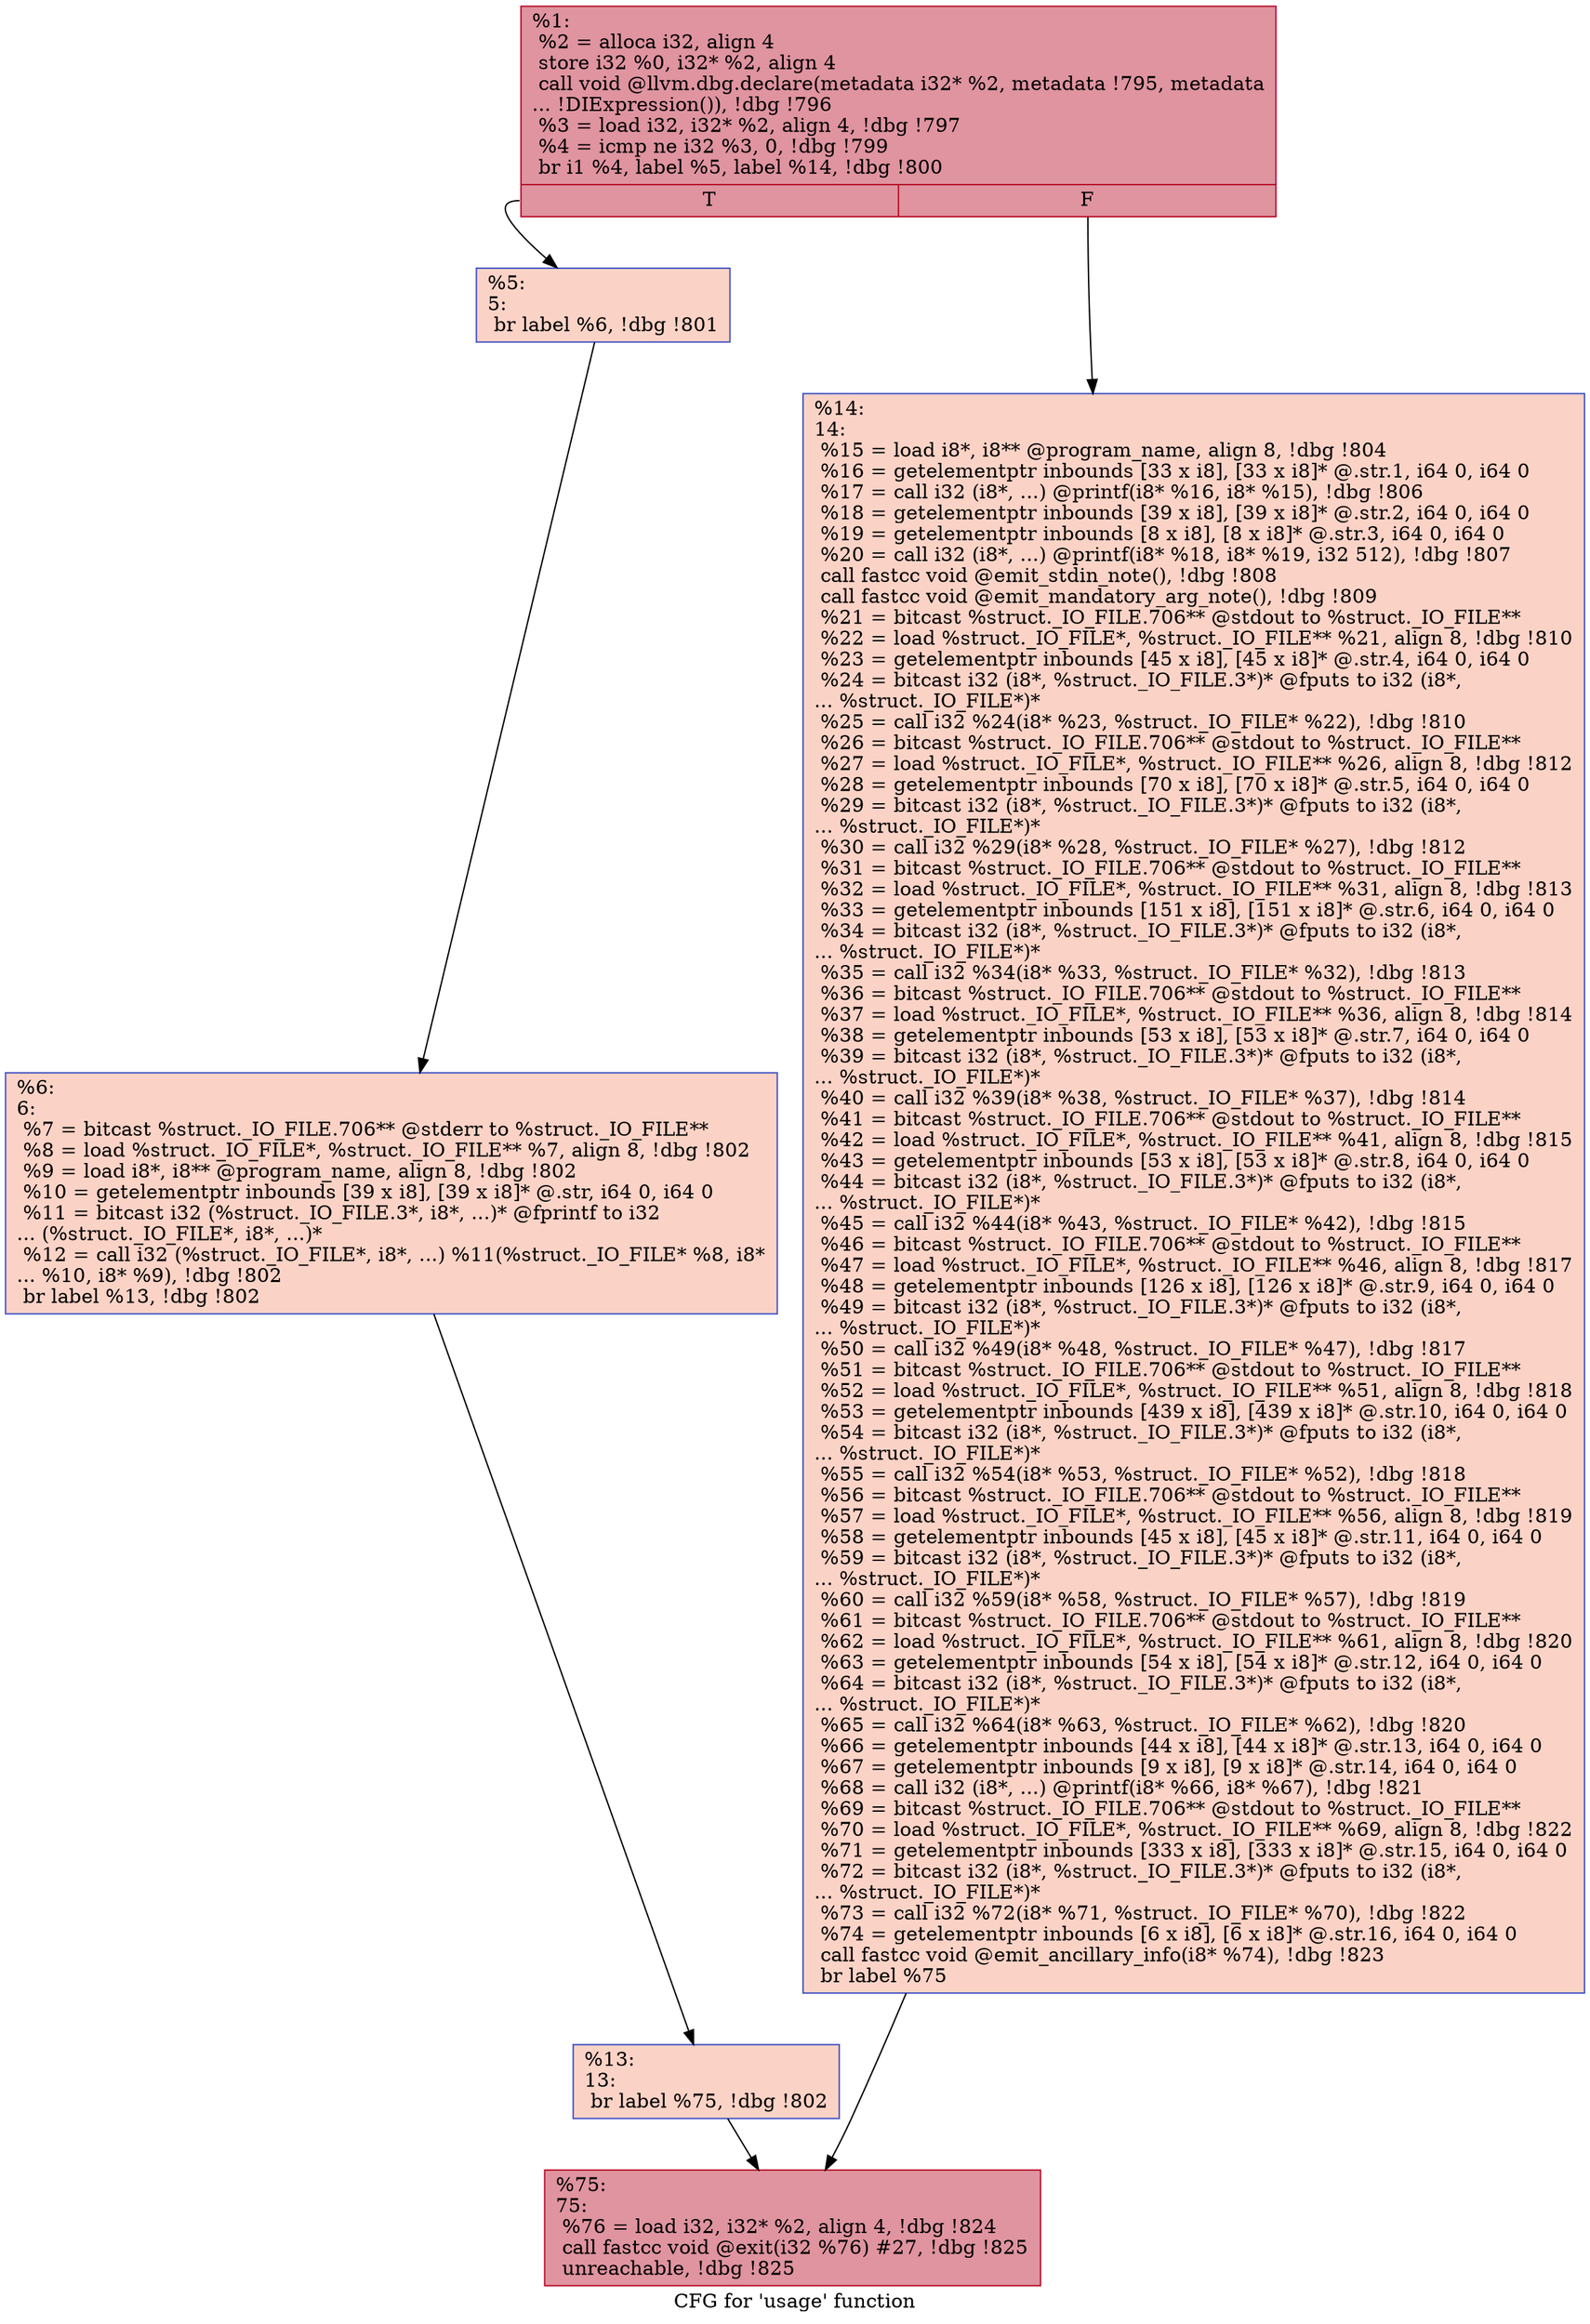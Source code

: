 digraph "CFG for 'usage' function" {
	label="CFG for 'usage' function";

	Node0x20a4bc0 [shape=record,color="#b70d28ff", style=filled, fillcolor="#b70d2870",label="{%1:\l  %2 = alloca i32, align 4\l  store i32 %0, i32* %2, align 4\l  call void @llvm.dbg.declare(metadata i32* %2, metadata !795, metadata\l... !DIExpression()), !dbg !796\l  %3 = load i32, i32* %2, align 4, !dbg !797\l  %4 = icmp ne i32 %3, 0, !dbg !799\l  br i1 %4, label %5, label %14, !dbg !800\l|{<s0>T|<s1>F}}"];
	Node0x20a4bc0:s0 -> Node0x20d6aa0;
	Node0x20a4bc0:s1 -> Node0x20d6b90;
	Node0x20d6aa0 [shape=record,color="#3d50c3ff", style=filled, fillcolor="#f59c7d70",label="{%5:\l5:                                                \l  br label %6, !dbg !801\l}"];
	Node0x20d6aa0 -> Node0x20d6af0;
	Node0x20d6af0 [shape=record,color="#3d50c3ff", style=filled, fillcolor="#f59c7d70",label="{%6:\l6:                                                \l  %7 = bitcast %struct._IO_FILE.706** @stderr to %struct._IO_FILE**\l  %8 = load %struct._IO_FILE*, %struct._IO_FILE** %7, align 8, !dbg !802\l  %9 = load i8*, i8** @program_name, align 8, !dbg !802\l  %10 = getelementptr inbounds [39 x i8], [39 x i8]* @.str, i64 0, i64 0\l  %11 = bitcast i32 (%struct._IO_FILE.3*, i8*, ...)* @fprintf to i32\l... (%struct._IO_FILE*, i8*, ...)*\l  %12 = call i32 (%struct._IO_FILE*, i8*, ...) %11(%struct._IO_FILE* %8, i8*\l... %10, i8* %9), !dbg !802\l  br label %13, !dbg !802\l}"];
	Node0x20d6af0 -> Node0x20d6b40;
	Node0x20d6b40 [shape=record,color="#3d50c3ff", style=filled, fillcolor="#f59c7d70",label="{%13:\l13:                                               \l  br label %75, !dbg !802\l}"];
	Node0x20d6b40 -> Node0x20d6be0;
	Node0x20d6b90 [shape=record,color="#3d50c3ff", style=filled, fillcolor="#f59c7d70",label="{%14:\l14:                                               \l  %15 = load i8*, i8** @program_name, align 8, !dbg !804\l  %16 = getelementptr inbounds [33 x i8], [33 x i8]* @.str.1, i64 0, i64 0\l  %17 = call i32 (i8*, ...) @printf(i8* %16, i8* %15), !dbg !806\l  %18 = getelementptr inbounds [39 x i8], [39 x i8]* @.str.2, i64 0, i64 0\l  %19 = getelementptr inbounds [8 x i8], [8 x i8]* @.str.3, i64 0, i64 0\l  %20 = call i32 (i8*, ...) @printf(i8* %18, i8* %19, i32 512), !dbg !807\l  call fastcc void @emit_stdin_note(), !dbg !808\l  call fastcc void @emit_mandatory_arg_note(), !dbg !809\l  %21 = bitcast %struct._IO_FILE.706** @stdout to %struct._IO_FILE**\l  %22 = load %struct._IO_FILE*, %struct._IO_FILE** %21, align 8, !dbg !810\l  %23 = getelementptr inbounds [45 x i8], [45 x i8]* @.str.4, i64 0, i64 0\l  %24 = bitcast i32 (i8*, %struct._IO_FILE.3*)* @fputs to i32 (i8*,\l... %struct._IO_FILE*)*\l  %25 = call i32 %24(i8* %23, %struct._IO_FILE* %22), !dbg !810\l  %26 = bitcast %struct._IO_FILE.706** @stdout to %struct._IO_FILE**\l  %27 = load %struct._IO_FILE*, %struct._IO_FILE** %26, align 8, !dbg !812\l  %28 = getelementptr inbounds [70 x i8], [70 x i8]* @.str.5, i64 0, i64 0\l  %29 = bitcast i32 (i8*, %struct._IO_FILE.3*)* @fputs to i32 (i8*,\l... %struct._IO_FILE*)*\l  %30 = call i32 %29(i8* %28, %struct._IO_FILE* %27), !dbg !812\l  %31 = bitcast %struct._IO_FILE.706** @stdout to %struct._IO_FILE**\l  %32 = load %struct._IO_FILE*, %struct._IO_FILE** %31, align 8, !dbg !813\l  %33 = getelementptr inbounds [151 x i8], [151 x i8]* @.str.6, i64 0, i64 0\l  %34 = bitcast i32 (i8*, %struct._IO_FILE.3*)* @fputs to i32 (i8*,\l... %struct._IO_FILE*)*\l  %35 = call i32 %34(i8* %33, %struct._IO_FILE* %32), !dbg !813\l  %36 = bitcast %struct._IO_FILE.706** @stdout to %struct._IO_FILE**\l  %37 = load %struct._IO_FILE*, %struct._IO_FILE** %36, align 8, !dbg !814\l  %38 = getelementptr inbounds [53 x i8], [53 x i8]* @.str.7, i64 0, i64 0\l  %39 = bitcast i32 (i8*, %struct._IO_FILE.3*)* @fputs to i32 (i8*,\l... %struct._IO_FILE*)*\l  %40 = call i32 %39(i8* %38, %struct._IO_FILE* %37), !dbg !814\l  %41 = bitcast %struct._IO_FILE.706** @stdout to %struct._IO_FILE**\l  %42 = load %struct._IO_FILE*, %struct._IO_FILE** %41, align 8, !dbg !815\l  %43 = getelementptr inbounds [53 x i8], [53 x i8]* @.str.8, i64 0, i64 0\l  %44 = bitcast i32 (i8*, %struct._IO_FILE.3*)* @fputs to i32 (i8*,\l... %struct._IO_FILE*)*\l  %45 = call i32 %44(i8* %43, %struct._IO_FILE* %42), !dbg !815\l  %46 = bitcast %struct._IO_FILE.706** @stdout to %struct._IO_FILE**\l  %47 = load %struct._IO_FILE*, %struct._IO_FILE** %46, align 8, !dbg !817\l  %48 = getelementptr inbounds [126 x i8], [126 x i8]* @.str.9, i64 0, i64 0\l  %49 = bitcast i32 (i8*, %struct._IO_FILE.3*)* @fputs to i32 (i8*,\l... %struct._IO_FILE*)*\l  %50 = call i32 %49(i8* %48, %struct._IO_FILE* %47), !dbg !817\l  %51 = bitcast %struct._IO_FILE.706** @stdout to %struct._IO_FILE**\l  %52 = load %struct._IO_FILE*, %struct._IO_FILE** %51, align 8, !dbg !818\l  %53 = getelementptr inbounds [439 x i8], [439 x i8]* @.str.10, i64 0, i64 0\l  %54 = bitcast i32 (i8*, %struct._IO_FILE.3*)* @fputs to i32 (i8*,\l... %struct._IO_FILE*)*\l  %55 = call i32 %54(i8* %53, %struct._IO_FILE* %52), !dbg !818\l  %56 = bitcast %struct._IO_FILE.706** @stdout to %struct._IO_FILE**\l  %57 = load %struct._IO_FILE*, %struct._IO_FILE** %56, align 8, !dbg !819\l  %58 = getelementptr inbounds [45 x i8], [45 x i8]* @.str.11, i64 0, i64 0\l  %59 = bitcast i32 (i8*, %struct._IO_FILE.3*)* @fputs to i32 (i8*,\l... %struct._IO_FILE*)*\l  %60 = call i32 %59(i8* %58, %struct._IO_FILE* %57), !dbg !819\l  %61 = bitcast %struct._IO_FILE.706** @stdout to %struct._IO_FILE**\l  %62 = load %struct._IO_FILE*, %struct._IO_FILE** %61, align 8, !dbg !820\l  %63 = getelementptr inbounds [54 x i8], [54 x i8]* @.str.12, i64 0, i64 0\l  %64 = bitcast i32 (i8*, %struct._IO_FILE.3*)* @fputs to i32 (i8*,\l... %struct._IO_FILE*)*\l  %65 = call i32 %64(i8* %63, %struct._IO_FILE* %62), !dbg !820\l  %66 = getelementptr inbounds [44 x i8], [44 x i8]* @.str.13, i64 0, i64 0\l  %67 = getelementptr inbounds [9 x i8], [9 x i8]* @.str.14, i64 0, i64 0\l  %68 = call i32 (i8*, ...) @printf(i8* %66, i8* %67), !dbg !821\l  %69 = bitcast %struct._IO_FILE.706** @stdout to %struct._IO_FILE**\l  %70 = load %struct._IO_FILE*, %struct._IO_FILE** %69, align 8, !dbg !822\l  %71 = getelementptr inbounds [333 x i8], [333 x i8]* @.str.15, i64 0, i64 0\l  %72 = bitcast i32 (i8*, %struct._IO_FILE.3*)* @fputs to i32 (i8*,\l... %struct._IO_FILE*)*\l  %73 = call i32 %72(i8* %71, %struct._IO_FILE* %70), !dbg !822\l  %74 = getelementptr inbounds [6 x i8], [6 x i8]* @.str.16, i64 0, i64 0\l  call fastcc void @emit_ancillary_info(i8* %74), !dbg !823\l  br label %75\l}"];
	Node0x20d6b90 -> Node0x20d6be0;
	Node0x20d6be0 [shape=record,color="#b70d28ff", style=filled, fillcolor="#b70d2870",label="{%75:\l75:                                               \l  %76 = load i32, i32* %2, align 4, !dbg !824\l  call fastcc void @exit(i32 %76) #27, !dbg !825\l  unreachable, !dbg !825\l}"];
}
